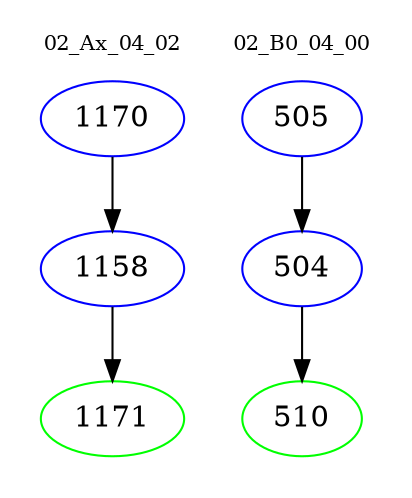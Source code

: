 digraph{
subgraph cluster_0 {
color = white
label = "02_Ax_04_02";
fontsize=10;
T0_1170 [label="1170", color="blue"]
T0_1170 -> T0_1158 [color="black"]
T0_1158 [label="1158", color="blue"]
T0_1158 -> T0_1171 [color="black"]
T0_1171 [label="1171", color="green"]
}
subgraph cluster_1 {
color = white
label = "02_B0_04_00";
fontsize=10;
T1_505 [label="505", color="blue"]
T1_505 -> T1_504 [color="black"]
T1_504 [label="504", color="blue"]
T1_504 -> T1_510 [color="black"]
T1_510 [label="510", color="green"]
}
}
